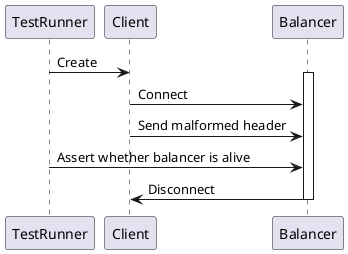@startuml
TestRunner -> Client : Create
activate Balancer
Client -> Balancer : Connect
Client -> Balancer : Send malformed header
TestRunner -> Balancer : Assert whether balancer is alive
Balancer -> Client : Disconnect
deactivate Balancer
@enduml